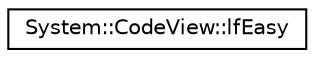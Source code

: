 digraph G
{
  edge [fontname="Helvetica",fontsize="10",labelfontname="Helvetica",labelfontsize="10"];
  node [fontname="Helvetica",fontsize="10",shape=record];
  rankdir="LR";
  Node1 [label="System::CodeView::lfEasy",height=0.2,width=0.4,color="black", fillcolor="white", style="filled",URL="$struct_system_1_1_code_view_1_1lf_easy.html"];
}

